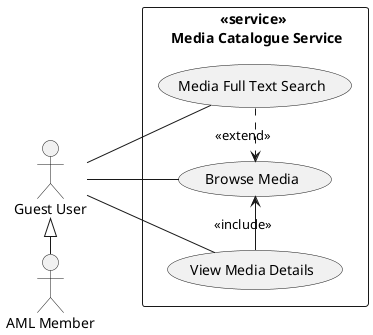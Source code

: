 @startuml media-catalogue

left to right direction

rectangle "<<service>> \n Media Catalogue Service" {
    (Browse Media) as browse_media
    (Media Full Text Search) as search_media
    (View Media Details) as view_media
}

:Guest User: as guest_user
:AML Member: as aml_member

guest_user <|-r-- aml_member

browse_media <.l. search_media: <<extend>>
browse_media <-l- view_media: <<include>>

guest_user -- browse_media
guest_user -- search_media
guest_user -- view_media

@enduml